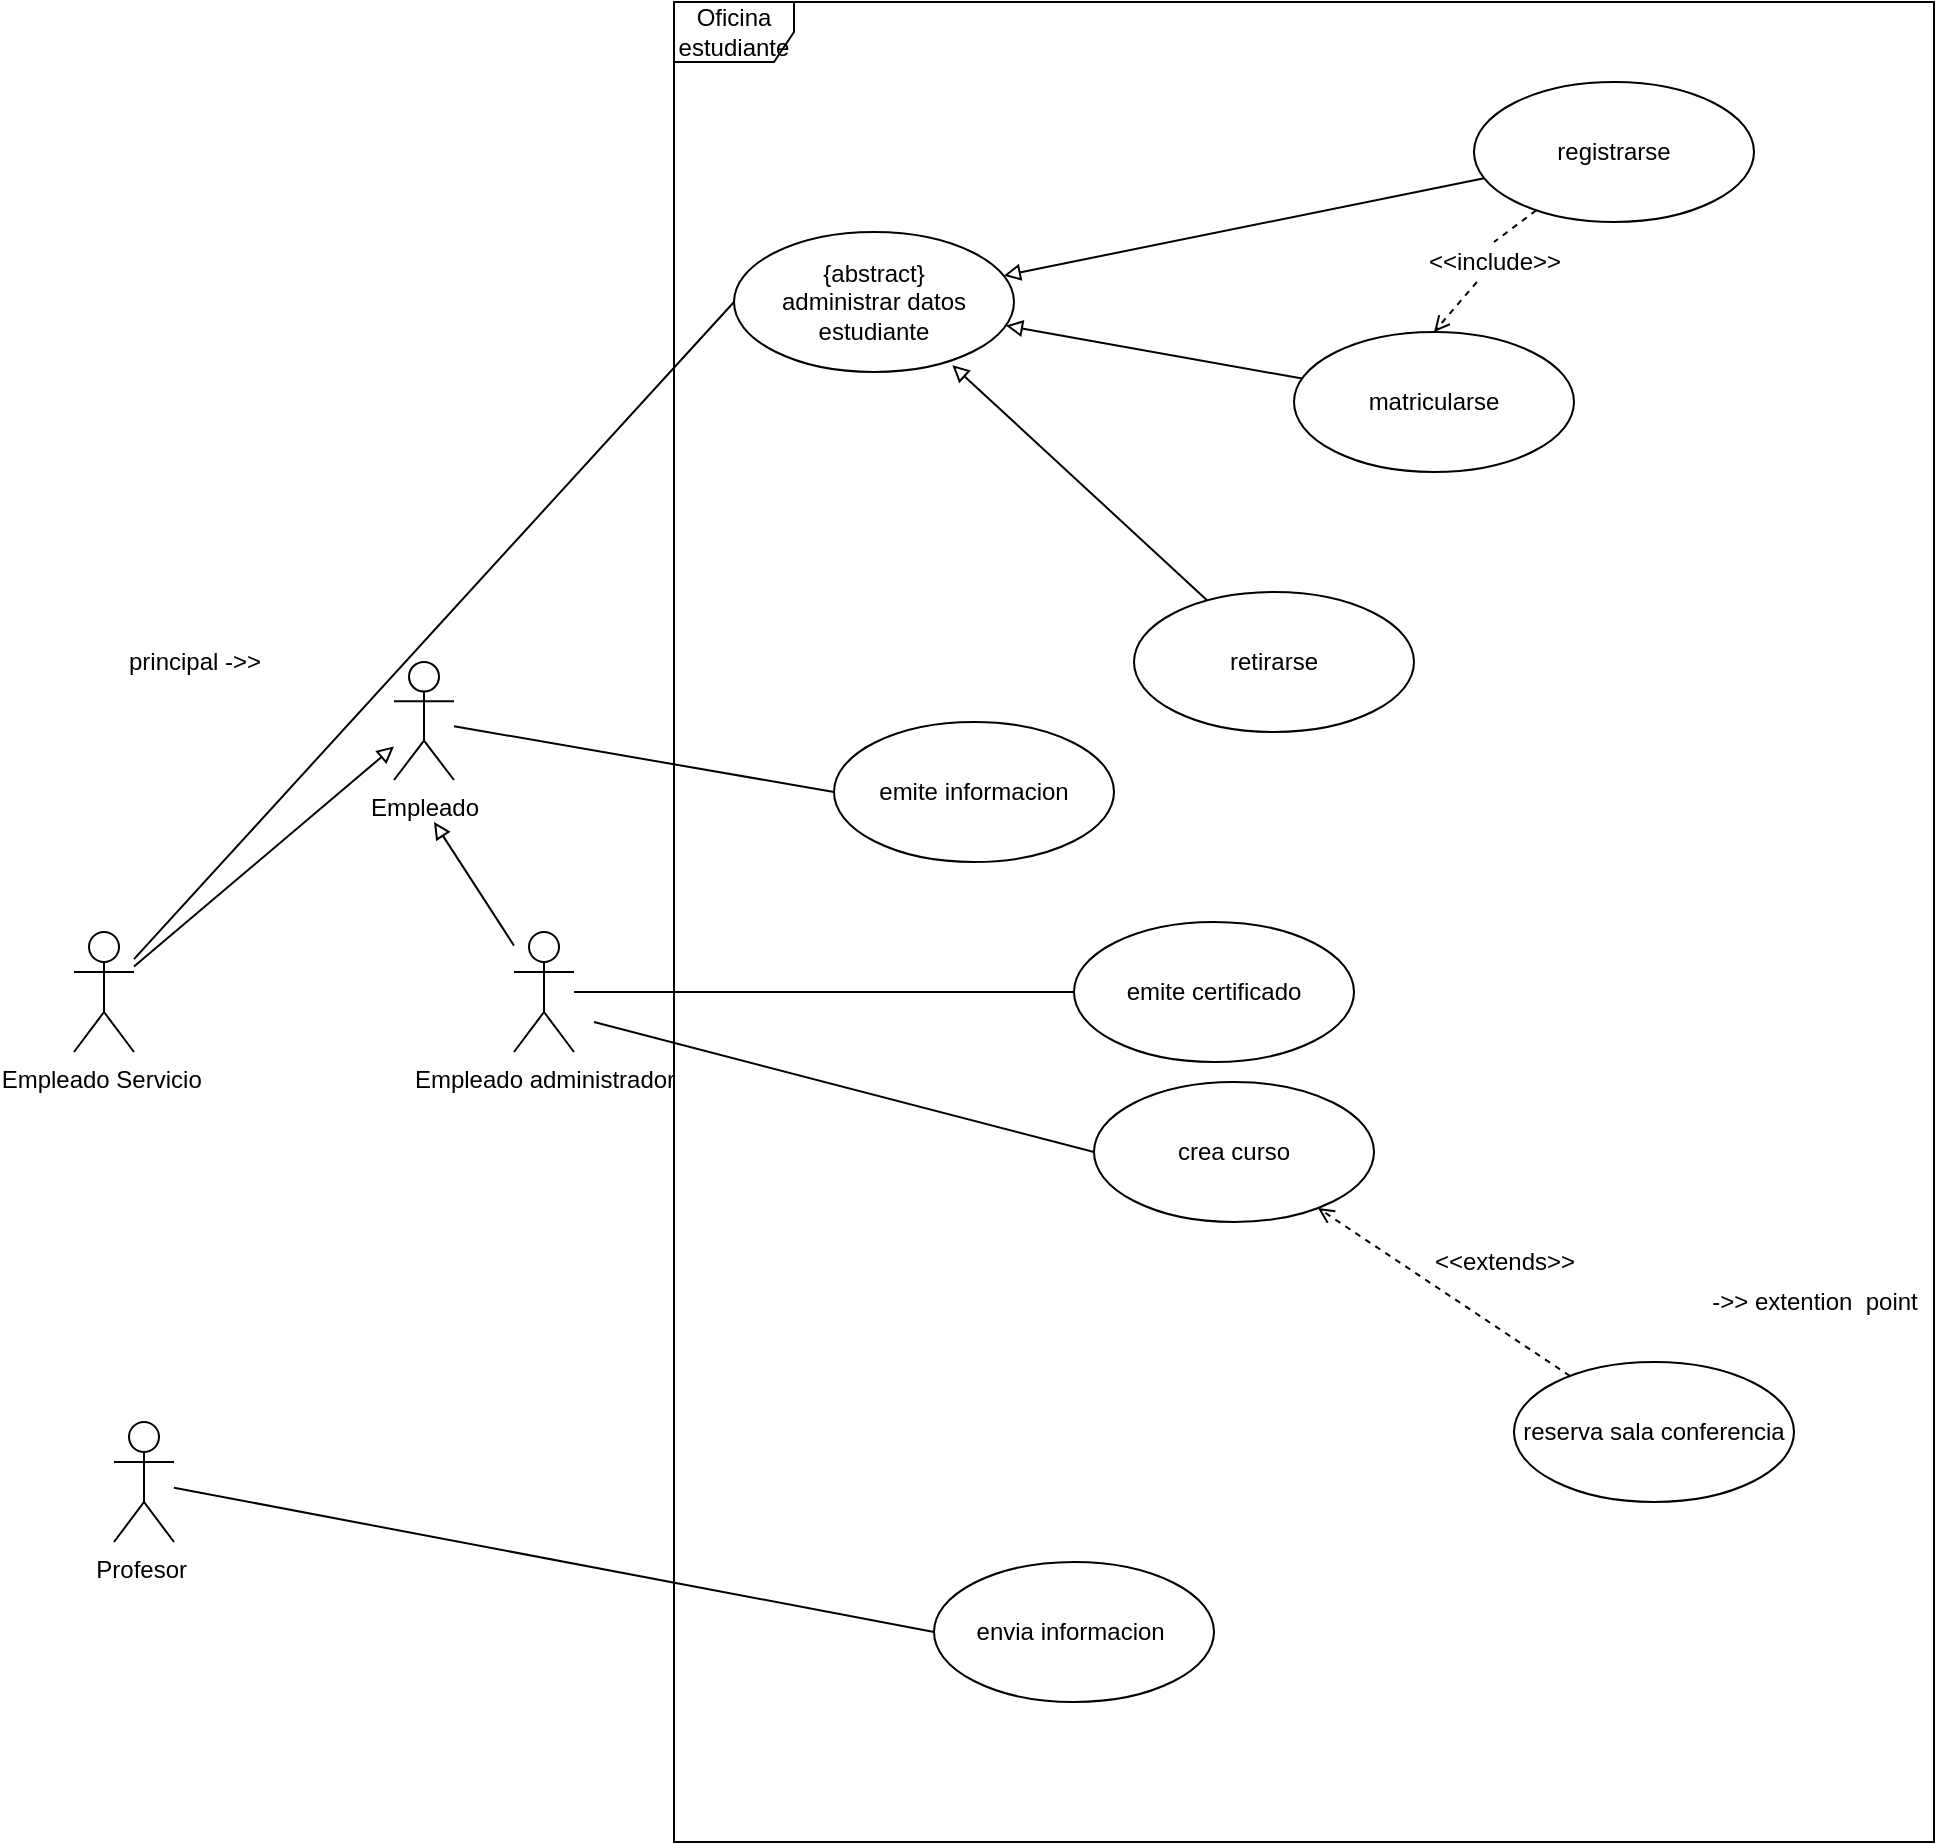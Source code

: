 <mxfile version="18.0.4" type="device" pages="2"><diagram id="XEP6a9qHe1voFCJpr0oO" name="Página-1"><mxGraphModel dx="1865" dy="641" grid="1" gridSize="10" guides="1" tooltips="1" connect="1" arrows="1" fold="1" page="1" pageScale="1" pageWidth="827" pageHeight="1169" math="0" shadow="0"><root><mxCell id="0"/><mxCell id="1" parent="0"/><mxCell id="P77ipFcIM_R2ERbLckpS-49" style="edgeStyle=none;rounded=0;orthogonalLoop=1;jettySize=auto;html=1;endArrow=block;endFill=0;" edge="1" parent="1" source="P77ipFcIM_R2ERbLckpS-2"><mxGeometry relative="1" as="geometry"><mxPoint x="170" y="530" as="targetPoint"/></mxGeometry></mxCell><mxCell id="YhiqqzPrHOOlcmlcAtJl-3" style="edgeStyle=none;rounded=0;orthogonalLoop=1;jettySize=auto;html=1;entryX=0;entryY=0.5;entryDx=0;entryDy=0;endArrow=none;endFill=0;" edge="1" parent="1" target="P77ipFcIM_R2ERbLckpS-14"><mxGeometry relative="1" as="geometry"><mxPoint x="250" y="630" as="sourcePoint"/></mxGeometry></mxCell><mxCell id="YhiqqzPrHOOlcmlcAtJl-5" style="edgeStyle=none;rounded=0;orthogonalLoop=1;jettySize=auto;html=1;entryX=0;entryY=0.5;entryDx=0;entryDy=0;endArrow=none;endFill=0;" edge="1" parent="1" source="P77ipFcIM_R2ERbLckpS-2" target="P77ipFcIM_R2ERbLckpS-18"><mxGeometry relative="1" as="geometry"/></mxCell><mxCell id="P77ipFcIM_R2ERbLckpS-2" value="Empleado administrador" style="shape=umlActor;verticalLabelPosition=bottom;verticalAlign=top;html=1;" vertex="1" parent="1"><mxGeometry x="210" y="585" width="30" height="60" as="geometry"/></mxCell><mxCell id="P77ipFcIM_R2ERbLckpS-44" style="edgeStyle=none;rounded=0;orthogonalLoop=1;jettySize=auto;html=1;entryX=0;entryY=0.5;entryDx=0;entryDy=0;endArrow=none;endFill=0;" edge="1" parent="1" source="P77ipFcIM_R2ERbLckpS-3" target="P77ipFcIM_R2ERbLckpS-43"><mxGeometry relative="1" as="geometry"><Array as="points"/></mxGeometry></mxCell><mxCell id="P77ipFcIM_R2ERbLckpS-48" style="edgeStyle=none;rounded=0;orthogonalLoop=1;jettySize=auto;html=1;endArrow=block;endFill=0;" edge="1" parent="1" source="P77ipFcIM_R2ERbLckpS-3" target="P77ipFcIM_R2ERbLckpS-5"><mxGeometry relative="1" as="geometry"/></mxCell><mxCell id="P77ipFcIM_R2ERbLckpS-3" value="Empleado Servicio&amp;nbsp;" style="shape=umlActor;verticalLabelPosition=bottom;verticalAlign=top;html=1;" vertex="1" parent="1"><mxGeometry x="-10" y="585" width="30" height="60" as="geometry"/></mxCell><mxCell id="P77ipFcIM_R2ERbLckpS-40" style="edgeStyle=none;rounded=0;orthogonalLoop=1;jettySize=auto;html=1;entryX=0;entryY=0.5;entryDx=0;entryDy=0;endArrow=none;endFill=0;" edge="1" parent="1" source="P77ipFcIM_R2ERbLckpS-4" target="P77ipFcIM_R2ERbLckpS-38"><mxGeometry relative="1" as="geometry"/></mxCell><mxCell id="P77ipFcIM_R2ERbLckpS-4" value="Profesor&amp;nbsp;" style="shape=umlActor;verticalLabelPosition=bottom;verticalAlign=top;html=1;" vertex="1" parent="1"><mxGeometry x="10" y="830" width="30" height="60" as="geometry"/></mxCell><mxCell id="YhiqqzPrHOOlcmlcAtJl-1" style="edgeStyle=none;rounded=0;orthogonalLoop=1;jettySize=auto;html=1;entryX=0;entryY=0.5;entryDx=0;entryDy=0;endArrow=none;endFill=0;" edge="1" parent="1" source="P77ipFcIM_R2ERbLckpS-5" target="P77ipFcIM_R2ERbLckpS-13"><mxGeometry relative="1" as="geometry"/></mxCell><mxCell id="P77ipFcIM_R2ERbLckpS-5" value="Empleado" style="shape=umlActor;verticalLabelPosition=bottom;verticalAlign=top;html=1;" vertex="1" parent="1"><mxGeometry x="150" y="450" width="30" height="59" as="geometry"/></mxCell><mxCell id="P77ipFcIM_R2ERbLckpS-13" value="emite informacion" style="ellipse;whiteSpace=wrap;html=1;" vertex="1" parent="1"><mxGeometry x="370" y="480" width="140" height="70" as="geometry"/></mxCell><mxCell id="P77ipFcIM_R2ERbLckpS-14" value="crea curso" style="ellipse;whiteSpace=wrap;html=1;" vertex="1" parent="1"><mxGeometry x="500" y="660" width="140" height="70" as="geometry"/></mxCell><mxCell id="YhiqqzPrHOOlcmlcAtJl-6" style="edgeStyle=none;rounded=0;orthogonalLoop=1;jettySize=auto;html=1;endArrow=open;endFill=0;dashed=1;" edge="1" parent="1" source="P77ipFcIM_R2ERbLckpS-15" target="P77ipFcIM_R2ERbLckpS-14"><mxGeometry relative="1" as="geometry"/></mxCell><mxCell id="P77ipFcIM_R2ERbLckpS-15" value="reserva sala conferencia" style="ellipse;whiteSpace=wrap;html=1;" vertex="1" parent="1"><mxGeometry x="710" y="800" width="140" height="70" as="geometry"/></mxCell><mxCell id="P77ipFcIM_R2ERbLckpS-18" value="emite certificado" style="ellipse;whiteSpace=wrap;html=1;" vertex="1" parent="1"><mxGeometry x="490" y="580" width="140" height="70" as="geometry"/></mxCell><mxCell id="P77ipFcIM_R2ERbLckpS-47" style="edgeStyle=none;rounded=0;orthogonalLoop=1;jettySize=auto;html=1;entryX=0.78;entryY=0.951;entryDx=0;entryDy=0;entryPerimeter=0;endArrow=block;endFill=0;" edge="1" parent="1" source="P77ipFcIM_R2ERbLckpS-20" target="P77ipFcIM_R2ERbLckpS-43"><mxGeometry relative="1" as="geometry"/></mxCell><mxCell id="P77ipFcIM_R2ERbLckpS-20" value="retirarse" style="ellipse;whiteSpace=wrap;html=1;" vertex="1" parent="1"><mxGeometry x="520" y="415" width="140" height="70" as="geometry"/></mxCell><mxCell id="P77ipFcIM_R2ERbLckpS-46" style="edgeStyle=none;rounded=0;orthogonalLoop=1;jettySize=auto;html=1;endArrow=block;endFill=0;" edge="1" parent="1" source="P77ipFcIM_R2ERbLckpS-21" target="P77ipFcIM_R2ERbLckpS-43"><mxGeometry relative="1" as="geometry"/></mxCell><mxCell id="P77ipFcIM_R2ERbLckpS-21" value="matricularse" style="ellipse;whiteSpace=wrap;html=1;" vertex="1" parent="1"><mxGeometry x="600" y="285" width="140" height="70" as="geometry"/></mxCell><mxCell id="P77ipFcIM_R2ERbLckpS-45" style="edgeStyle=none;rounded=0;orthogonalLoop=1;jettySize=auto;html=1;endArrow=block;endFill=0;" edge="1" parent="1" source="P77ipFcIM_R2ERbLckpS-22" target="P77ipFcIM_R2ERbLckpS-43"><mxGeometry relative="1" as="geometry"/></mxCell><mxCell id="P77ipFcIM_R2ERbLckpS-53" style="edgeStyle=none;rounded=0;orthogonalLoop=1;jettySize=auto;html=1;entryX=0.5;entryY=0;entryDx=0;entryDy=0;endArrow=open;endFill=0;dashed=1;startArrow=none;" edge="1" parent="1" source="P77ipFcIM_R2ERbLckpS-54" target="P77ipFcIM_R2ERbLckpS-21"><mxGeometry relative="1" as="geometry"/></mxCell><mxCell id="P77ipFcIM_R2ERbLckpS-22" value="registrarse" style="ellipse;whiteSpace=wrap;html=1;" vertex="1" parent="1"><mxGeometry x="690" y="160" width="140" height="70" as="geometry"/></mxCell><mxCell id="P77ipFcIM_R2ERbLckpS-23" value="principal -&amp;gt;&amp;gt;" style="text;html=1;align=center;verticalAlign=middle;resizable=0;points=[];autosize=1;strokeColor=none;fillColor=none;" vertex="1" parent="1"><mxGeometry x="10" y="440" width="80" height="20" as="geometry"/></mxCell><mxCell id="P77ipFcIM_R2ERbLckpS-38" value="envia informacion&amp;nbsp;" style="ellipse;whiteSpace=wrap;html=1;" vertex="1" parent="1"><mxGeometry x="420" y="900" width="140" height="70" as="geometry"/></mxCell><mxCell id="P77ipFcIM_R2ERbLckpS-43" value="{abstract}&lt;br&gt;administrar datos estudiante" style="ellipse;whiteSpace=wrap;html=1;" vertex="1" parent="1"><mxGeometry x="320" y="235" width="140" height="70" as="geometry"/></mxCell><mxCell id="P77ipFcIM_R2ERbLckpS-54" value="&amp;lt;&amp;lt;include&amp;gt;&amp;gt;" style="text;html=1;align=center;verticalAlign=middle;resizable=0;points=[];autosize=1;strokeColor=none;fillColor=none;" vertex="1" parent="1"><mxGeometry x="660" y="240" width="80" height="20" as="geometry"/></mxCell><mxCell id="P77ipFcIM_R2ERbLckpS-55" value="" style="edgeStyle=none;rounded=0;orthogonalLoop=1;jettySize=auto;html=1;entryX=0.5;entryY=0;entryDx=0;entryDy=0;endArrow=none;endFill=0;dashed=1;" edge="1" parent="1" source="P77ipFcIM_R2ERbLckpS-22" target="P77ipFcIM_R2ERbLckpS-54"><mxGeometry relative="1" as="geometry"><mxPoint x="728.695" y="226.305" as="sourcePoint"/><mxPoint x="670" y="285" as="targetPoint"/></mxGeometry></mxCell><mxCell id="YhiqqzPrHOOlcmlcAtJl-7" value="&amp;lt;&amp;lt;extends&amp;gt;&amp;gt;" style="text;html=1;align=center;verticalAlign=middle;resizable=0;points=[];autosize=1;strokeColor=none;fillColor=none;" vertex="1" parent="1"><mxGeometry x="660" y="740" width="90" height="20" as="geometry"/></mxCell><mxCell id="YhiqqzPrHOOlcmlcAtJl-8" value="-&amp;gt;&amp;gt; extention&amp;nbsp; point" style="text;html=1;align=center;verticalAlign=middle;resizable=0;points=[];autosize=1;strokeColor=none;fillColor=none;" vertex="1" parent="1"><mxGeometry x="800" y="760" width="120" height="20" as="geometry"/></mxCell><mxCell id="YhiqqzPrHOOlcmlcAtJl-9" value="Oficina estudiante" style="shape=umlFrame;whiteSpace=wrap;html=1;" vertex="1" parent="1"><mxGeometry x="290" y="120" width="630" height="920" as="geometry"/></mxCell></root></mxGraphModel></diagram><diagram name="Copia de Página-1" id="zd-eHVlBrizA4JO95EbB"><mxGraphModel dx="1865" dy="641" grid="1" gridSize="10" guides="1" tooltips="1" connect="1" arrows="1" fold="1" page="1" pageScale="1" pageWidth="827" pageHeight="1169" math="0" shadow="0"><root><mxCell id="sjKPUpSPEDr3XZaLEi1m-0"/><mxCell id="sjKPUpSPEDr3XZaLEi1m-1" parent="sjKPUpSPEDr3XZaLEi1m-0"/><mxCell id="sjKPUpSPEDr3XZaLEi1m-4" style="edgeStyle=none;rounded=0;orthogonalLoop=1;jettySize=auto;html=1;endArrow=block;endFill=0;" edge="1" parent="sjKPUpSPEDr3XZaLEi1m-1" source="sjKPUpSPEDr3XZaLEi1m-5"><mxGeometry relative="1" as="geometry"><mxPoint x="170" y="530" as="targetPoint"/></mxGeometry></mxCell><mxCell id="J2J2XzihSKidJViRo5GS-2" style="edgeStyle=none;rounded=0;orthogonalLoop=1;jettySize=auto;html=1;entryX=0;entryY=0.5;entryDx=0;entryDy=0;endArrow=open;endFill=0;" edge="1" parent="sjKPUpSPEDr3XZaLEi1m-1" source="sjKPUpSPEDr3XZaLEi1m-5" target="sjKPUpSPEDr3XZaLEi1m-14"><mxGeometry relative="1" as="geometry"/></mxCell><mxCell id="sjKPUpSPEDr3XZaLEi1m-5" value="Empleado administrador" style="shape=umlActor;verticalLabelPosition=bottom;verticalAlign=top;html=1;" vertex="1" parent="sjKPUpSPEDr3XZaLEi1m-1"><mxGeometry x="210" y="585" width="30" height="60" as="geometry"/></mxCell><mxCell id="sjKPUpSPEDr3XZaLEi1m-6" style="edgeStyle=none;rounded=0;orthogonalLoop=1;jettySize=auto;html=1;entryX=0;entryY=0.5;entryDx=0;entryDy=0;endArrow=none;endFill=0;" edge="1" parent="sjKPUpSPEDr3XZaLEi1m-1" source="sjKPUpSPEDr3XZaLEi1m-8" target="sjKPUpSPEDr3XZaLEi1m-29"><mxGeometry relative="1" as="geometry"><Array as="points"/></mxGeometry></mxCell><mxCell id="sjKPUpSPEDr3XZaLEi1m-7" style="edgeStyle=none;rounded=0;orthogonalLoop=1;jettySize=auto;html=1;endArrow=block;endFill=0;" edge="1" parent="sjKPUpSPEDr3XZaLEi1m-1" source="sjKPUpSPEDr3XZaLEi1m-8" target="sjKPUpSPEDr3XZaLEi1m-12"><mxGeometry relative="1" as="geometry"/></mxCell><mxCell id="sjKPUpSPEDr3XZaLEi1m-8" value="Empleado Servicio&amp;nbsp;" style="shape=umlActor;verticalLabelPosition=bottom;verticalAlign=top;html=1;" vertex="1" parent="sjKPUpSPEDr3XZaLEi1m-1"><mxGeometry x="-10" y="585" width="30" height="60" as="geometry"/></mxCell><mxCell id="sjKPUpSPEDr3XZaLEi1m-9" style="edgeStyle=none;rounded=0;orthogonalLoop=1;jettySize=auto;html=1;entryX=0;entryY=0.5;entryDx=0;entryDy=0;endArrow=none;endFill=0;" edge="1" parent="sjKPUpSPEDr3XZaLEi1m-1" source="sjKPUpSPEDr3XZaLEi1m-10" target="sjKPUpSPEDr3XZaLEi1m-28"><mxGeometry relative="1" as="geometry"/></mxCell><mxCell id="sjKPUpSPEDr3XZaLEi1m-10" value="Profesor&amp;nbsp;" style="shape=umlActor;verticalLabelPosition=bottom;verticalAlign=top;html=1;" vertex="1" parent="sjKPUpSPEDr3XZaLEi1m-1"><mxGeometry x="170" y="720" width="30" height="60" as="geometry"/></mxCell><mxCell id="sjKPUpSPEDr3XZaLEi1m-11" style="edgeStyle=none;rounded=0;orthogonalLoop=1;jettySize=auto;html=1;entryX=0;entryY=0.5;entryDx=0;entryDy=0;endArrow=none;endFill=0;exitX=0.5;exitY=0.5;exitDx=0;exitDy=0;exitPerimeter=0;" edge="1" parent="sjKPUpSPEDr3XZaLEi1m-1" source="sjKPUpSPEDr3XZaLEi1m-5" target="sjKPUpSPEDr3XZaLEi1m-16"><mxGeometry relative="1" as="geometry"><mxPoint x="250" y="620" as="sourcePoint"/></mxGeometry></mxCell><mxCell id="sjKPUpSPEDr3XZaLEi1m-12" value="Empleado" style="shape=umlActor;verticalLabelPosition=bottom;verticalAlign=top;html=1;" vertex="1" parent="sjKPUpSPEDr3XZaLEi1m-1"><mxGeometry x="150" y="450" width="30" height="59" as="geometry"/></mxCell><mxCell id="sjKPUpSPEDr3XZaLEi1m-13" value="emite informacion" style="ellipse;whiteSpace=wrap;html=1;" vertex="1" parent="sjKPUpSPEDr3XZaLEi1m-1"><mxGeometry x="390" y="460" width="140" height="70" as="geometry"/></mxCell><mxCell id="sjKPUpSPEDr3XZaLEi1m-14" value="crea curso" style="ellipse;whiteSpace=wrap;html=1;" vertex="1" parent="sjKPUpSPEDr3XZaLEi1m-1"><mxGeometry x="690" y="870" width="140" height="70" as="geometry"/></mxCell><mxCell id="J2J2XzihSKidJViRo5GS-3" style="edgeStyle=none;rounded=0;orthogonalLoop=1;jettySize=auto;html=1;entryX=0.693;entryY=1.011;entryDx=0;entryDy=0;entryPerimeter=0;dashed=1;endArrow=open;endFill=0;" edge="1" parent="sjKPUpSPEDr3XZaLEi1m-1" source="sjKPUpSPEDr3XZaLEi1m-15" target="sjKPUpSPEDr3XZaLEi1m-14"><mxGeometry relative="1" as="geometry"/></mxCell><mxCell id="sjKPUpSPEDr3XZaLEi1m-15" value="reserva sala conferencia" style="ellipse;whiteSpace=wrap;html=1;" vertex="1" parent="sjKPUpSPEDr3XZaLEi1m-1"><mxGeometry x="770" y="990" width="140" height="70" as="geometry"/></mxCell><mxCell id="sjKPUpSPEDr3XZaLEi1m-16" value="emite certificado" style="ellipse;whiteSpace=wrap;html=1;" vertex="1" parent="sjKPUpSPEDr3XZaLEi1m-1"><mxGeometry x="710" y="530" width="140" height="70" as="geometry"/></mxCell><mxCell id="sjKPUpSPEDr3XZaLEi1m-18" style="edgeStyle=none;rounded=0;orthogonalLoop=1;jettySize=auto;html=1;entryX=0.78;entryY=0.951;entryDx=0;entryDy=0;entryPerimeter=0;endArrow=block;endFill=0;" edge="1" parent="sjKPUpSPEDr3XZaLEi1m-1" source="sjKPUpSPEDr3XZaLEi1m-19" target="sjKPUpSPEDr3XZaLEi1m-29"><mxGeometry relative="1" as="geometry"/></mxCell><mxCell id="sjKPUpSPEDr3XZaLEi1m-19" value="retirarse" style="ellipse;whiteSpace=wrap;html=1;" vertex="1" parent="sjKPUpSPEDr3XZaLEi1m-1"><mxGeometry x="520" y="415" width="140" height="70" as="geometry"/></mxCell><mxCell id="sjKPUpSPEDr3XZaLEi1m-20" style="edgeStyle=none;rounded=0;orthogonalLoop=1;jettySize=auto;html=1;endArrow=block;endFill=0;" edge="1" parent="sjKPUpSPEDr3XZaLEi1m-1" source="sjKPUpSPEDr3XZaLEi1m-21" target="sjKPUpSPEDr3XZaLEi1m-29"><mxGeometry relative="1" as="geometry"/></mxCell><mxCell id="sjKPUpSPEDr3XZaLEi1m-21" value="matricularse" style="ellipse;whiteSpace=wrap;html=1;" vertex="1" parent="sjKPUpSPEDr3XZaLEi1m-1"><mxGeometry x="600" y="285" width="140" height="70" as="geometry"/></mxCell><mxCell id="sjKPUpSPEDr3XZaLEi1m-23" style="edgeStyle=none;rounded=0;orthogonalLoop=1;jettySize=auto;html=1;endArrow=block;endFill=0;" edge="1" parent="sjKPUpSPEDr3XZaLEi1m-1" source="sjKPUpSPEDr3XZaLEi1m-25" target="sjKPUpSPEDr3XZaLEi1m-29"><mxGeometry relative="1" as="geometry"/></mxCell><mxCell id="sjKPUpSPEDr3XZaLEi1m-24" style="edgeStyle=none;rounded=0;orthogonalLoop=1;jettySize=auto;html=1;entryX=0.5;entryY=0;entryDx=0;entryDy=0;endArrow=open;endFill=0;dashed=1;startArrow=none;" edge="1" parent="sjKPUpSPEDr3XZaLEi1m-1" source="sjKPUpSPEDr3XZaLEi1m-30" target="sjKPUpSPEDr3XZaLEi1m-21"><mxGeometry relative="1" as="geometry"/></mxCell><mxCell id="sjKPUpSPEDr3XZaLEi1m-25" value="registrarse" style="ellipse;whiteSpace=wrap;html=1;" vertex="1" parent="sjKPUpSPEDr3XZaLEi1m-1"><mxGeometry x="690" y="160" width="140" height="70" as="geometry"/></mxCell><mxCell id="sjKPUpSPEDr3XZaLEi1m-26" value="principal -&amp;gt;&amp;gt;" style="text;html=1;align=center;verticalAlign=middle;resizable=0;points=[];autosize=1;strokeColor=none;fillColor=none;" vertex="1" parent="sjKPUpSPEDr3XZaLEi1m-1"><mxGeometry x="10" y="440" width="80" height="20" as="geometry"/></mxCell><mxCell id="sjKPUpSPEDr3XZaLEi1m-27" value="«actor»&lt;br&gt;&lt;b&gt;Sistema de notificacion&amp;nbsp;&lt;/b&gt;" style="html=1;" vertex="1" parent="sjKPUpSPEDr3XZaLEi1m-1"><mxGeometry x="140" y="870" width="110" height="50" as="geometry"/></mxCell><mxCell id="sjKPUpSPEDr3XZaLEi1m-28" value="envia informacion&amp;nbsp;" style="ellipse;whiteSpace=wrap;html=1;" vertex="1" parent="sjKPUpSPEDr3XZaLEi1m-1"><mxGeometry x="450" y="680" width="140" height="70" as="geometry"/></mxCell><mxCell id="sjKPUpSPEDr3XZaLEi1m-29" value="{abstract}&lt;br&gt;administrar datos estudiante" style="ellipse;whiteSpace=wrap;html=1;" vertex="1" parent="sjKPUpSPEDr3XZaLEi1m-1"><mxGeometry x="320" y="235" width="140" height="70" as="geometry"/></mxCell><mxCell id="sjKPUpSPEDr3XZaLEi1m-30" value="&amp;lt;&amp;lt;include&amp;gt;&amp;gt;" style="text;html=1;align=center;verticalAlign=middle;resizable=0;points=[];autosize=1;strokeColor=none;fillColor=none;" vertex="1" parent="sjKPUpSPEDr3XZaLEi1m-1"><mxGeometry x="660" y="240" width="80" height="20" as="geometry"/></mxCell><mxCell id="sjKPUpSPEDr3XZaLEi1m-31" value="" style="edgeStyle=none;rounded=0;orthogonalLoop=1;jettySize=auto;html=1;entryX=0.5;entryY=0;entryDx=0;entryDy=0;endArrow=none;endFill=0;dashed=1;" edge="1" parent="sjKPUpSPEDr3XZaLEi1m-1" source="sjKPUpSPEDr3XZaLEi1m-25" target="sjKPUpSPEDr3XZaLEi1m-30"><mxGeometry relative="1" as="geometry"><mxPoint x="728.695" y="226.305" as="sourcePoint"/><mxPoint x="670" y="285" as="targetPoint"/></mxGeometry></mxCell><mxCell id="J2J2XzihSKidJViRo5GS-4" value="&amp;lt;&amp;lt;extends&amp;gt;&amp;gt;" style="text;html=1;align=center;verticalAlign=middle;resizable=0;points=[];autosize=1;strokeColor=none;fillColor=none;" vertex="1" parent="sjKPUpSPEDr3XZaLEi1m-1"><mxGeometry x="795" y="950" width="90" height="20" as="geometry"/></mxCell></root></mxGraphModel></diagram></mxfile>